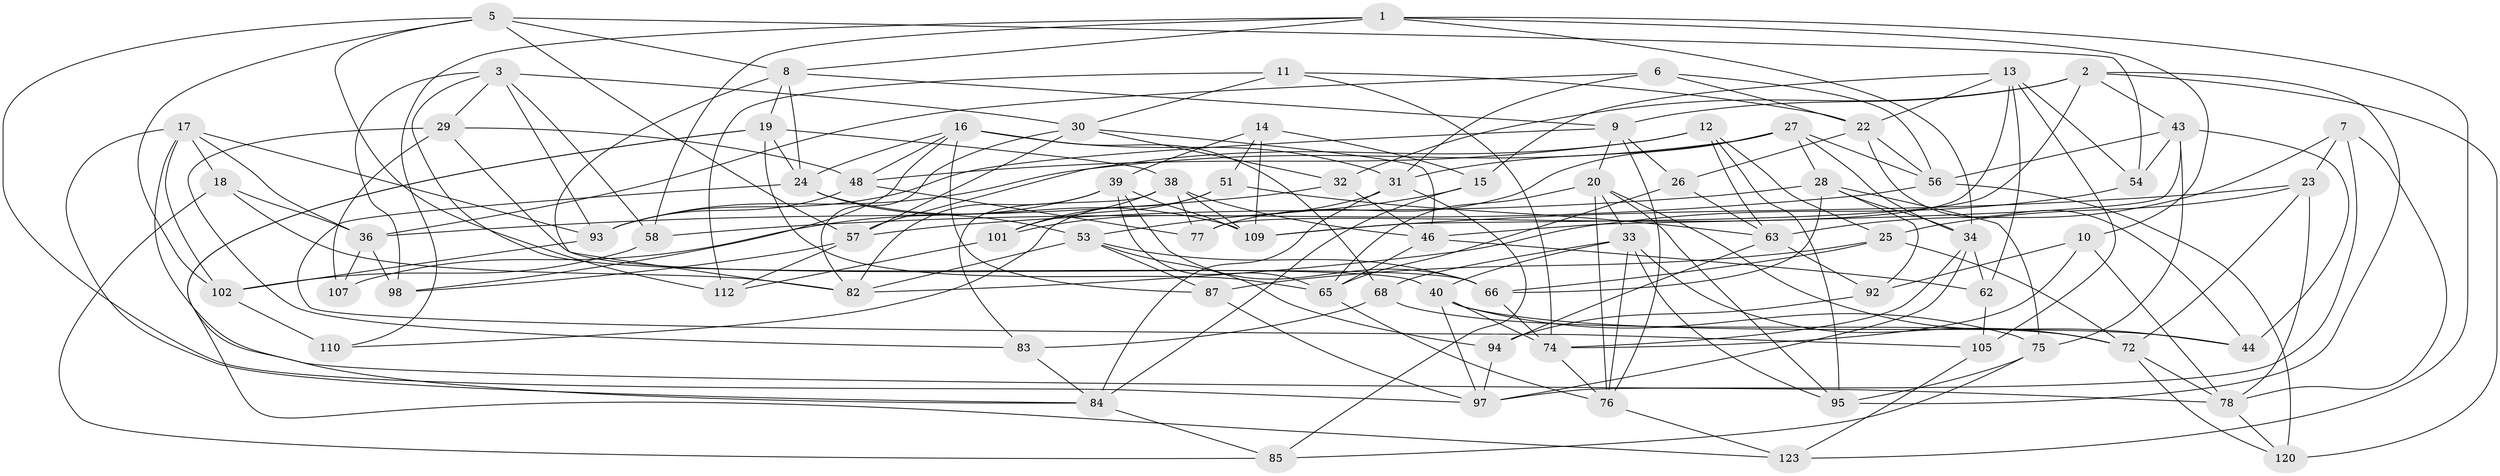 // original degree distribution, {4: 1.0}
// Generated by graph-tools (version 1.1) at 2025/11/02/27/25 16:11:42]
// undirected, 77 vertices, 197 edges
graph export_dot {
graph [start="1"]
  node [color=gray90,style=filled];
  1 [super="+4"];
  2 [super="+89"];
  3 [super="+59"];
  5 [super="+21"];
  6;
  7;
  8 [super="+50"];
  9 [super="+70"];
  10;
  11;
  12 [super="+49"];
  13 [super="+47"];
  14;
  15;
  16 [super="+67"];
  17 [super="+64"];
  18;
  19 [super="+115"];
  20 [super="+106"];
  22 [super="+119"];
  23 [super="+125"];
  24 [super="+90"];
  25 [super="+45"];
  26;
  27 [super="+86"];
  28 [super="+41"];
  29 [super="+52"];
  30 [super="+37"];
  31 [super="+35"];
  32;
  33 [super="+61"];
  34 [super="+121"];
  36 [super="+42"];
  38 [super="+118"];
  39 [super="+79"];
  40 [super="+55"];
  43 [super="+80"];
  44;
  46 [super="+81"];
  48 [super="+69"];
  51;
  53 [super="+60"];
  54;
  56 [super="+117"];
  57 [super="+96"];
  58;
  62;
  63 [super="+99"];
  65 [super="+108"];
  66 [super="+71"];
  68;
  72 [super="+73"];
  74 [super="+104"];
  75 [super="+114"];
  76 [super="+111"];
  77;
  78 [super="+91"];
  82 [super="+100"];
  83;
  84 [super="+88"];
  85;
  87;
  92;
  93 [super="+124"];
  94;
  95 [super="+103"];
  97 [super="+116"];
  98;
  101;
  102 [super="+113"];
  105;
  107;
  109 [super="+122"];
  110;
  112;
  120;
  123;
  1 -- 110;
  1 -- 58;
  1 -- 10;
  1 -- 123;
  1 -- 34;
  1 -- 8;
  2 -- 32;
  2 -- 9;
  2 -- 120;
  2 -- 109;
  2 -- 95;
  2 -- 43;
  3 -- 30;
  3 -- 40;
  3 -- 93;
  3 -- 58;
  3 -- 29;
  3 -- 98;
  5 -- 97;
  5 -- 54;
  5 -- 102;
  5 -- 8;
  5 -- 57;
  5 -- 112;
  6 -- 36;
  6 -- 31;
  6 -- 22;
  6 -- 56;
  7 -- 23;
  7 -- 97;
  7 -- 63;
  7 -- 78;
  8 -- 82;
  8 -- 9;
  8 -- 24;
  8 -- 19;
  9 -- 26;
  9 -- 20;
  9 -- 93;
  9 -- 76;
  10 -- 74;
  10 -- 78;
  10 -- 92;
  11 -- 112;
  11 -- 74;
  11 -- 22;
  11 -- 30;
  12 -- 25;
  12 -- 57;
  12 -- 48 [weight=2];
  12 -- 95;
  12 -- 63;
  13 -- 62;
  13 -- 22;
  13 -- 54;
  13 -- 105;
  13 -- 77;
  13 -- 15;
  14 -- 51;
  14 -- 15;
  14 -- 39;
  14 -- 109;
  15 -- 84;
  15 -- 53;
  16 -- 31;
  16 -- 98;
  16 -- 48;
  16 -- 24;
  16 -- 68;
  16 -- 87;
  17 -- 93;
  17 -- 18;
  17 -- 102;
  17 -- 36;
  17 -- 78;
  17 -- 84;
  18 -- 85;
  18 -- 36;
  18 -- 82;
  19 -- 38;
  19 -- 65;
  19 -- 123;
  19 -- 24;
  19 -- 84;
  20 -- 44;
  20 -- 33;
  20 -- 65;
  20 -- 76;
  20 -- 95;
  22 -- 26;
  22 -- 56;
  22 -- 44;
  23 -- 72;
  23 -- 78;
  23 -- 25 [weight=2];
  23 -- 109;
  24 -- 109;
  24 -- 105;
  24 -- 53;
  25 -- 66;
  25 -- 87;
  25 -- 72;
  26 -- 65;
  26 -- 63;
  27 -- 34;
  27 -- 93;
  27 -- 56;
  27 -- 28;
  27 -- 77;
  27 -- 31;
  28 -- 75;
  28 -- 66;
  28 -- 57;
  28 -- 34;
  28 -- 92;
  29 -- 48;
  29 -- 107 [weight=2];
  29 -- 66;
  29 -- 83;
  30 -- 32;
  30 -- 57;
  30 -- 46;
  30 -- 82;
  31 -- 101;
  31 -- 85;
  31 -- 84;
  32 -- 46;
  32 -- 36;
  33 -- 72;
  33 -- 68;
  33 -- 76;
  33 -- 40;
  33 -- 95;
  34 -- 62;
  34 -- 74;
  34 -- 97;
  36 -- 98;
  36 -- 107;
  38 -- 83;
  38 -- 77;
  38 -- 101;
  38 -- 46;
  38 -- 109;
  39 -- 66;
  39 -- 82;
  39 -- 65;
  39 -- 107;
  39 -- 109;
  40 -- 44;
  40 -- 74;
  40 -- 75;
  40 -- 97;
  43 -- 46;
  43 -- 56;
  43 -- 75;
  43 -- 44;
  43 -- 54;
  46 -- 62;
  46 -- 65;
  48 -- 77;
  48 -- 93;
  51 -- 101;
  51 -- 110;
  51 -- 63;
  53 -- 87;
  53 -- 82;
  53 -- 94;
  53 -- 66;
  54 -- 82;
  56 -- 120;
  56 -- 58;
  57 -- 98;
  57 -- 112;
  58 -- 102;
  62 -- 105;
  63 -- 92;
  63 -- 94;
  65 -- 76;
  66 -- 74;
  68 -- 83;
  68 -- 72;
  72 -- 120;
  72 -- 78;
  74 -- 76;
  75 -- 95 [weight=2];
  75 -- 85;
  76 -- 123;
  78 -- 120;
  83 -- 84;
  84 -- 85;
  87 -- 97;
  92 -- 94;
  93 -- 102;
  94 -- 97;
  101 -- 112;
  102 -- 110 [weight=2];
  105 -- 123;
}
